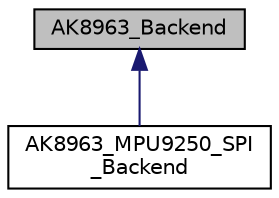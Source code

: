 digraph "AK8963_Backend"
{
 // INTERACTIVE_SVG=YES
  edge [fontname="Helvetica",fontsize="10",labelfontname="Helvetica",labelfontsize="10"];
  node [fontname="Helvetica",fontsize="10",shape=record];
  Node1 [label="AK8963_Backend",height=0.2,width=0.4,color="black", fillcolor="grey75", style="filled" fontcolor="black"];
  Node1 -> Node2 [dir="back",color="midnightblue",fontsize="10",style="solid",fontname="Helvetica"];
  Node2 [label="AK8963_MPU9250_SPI\l_Backend",height=0.2,width=0.4,color="black", fillcolor="white", style="filled",URL="$classAK8963__MPU9250__SPI__Backend.html"];
}
